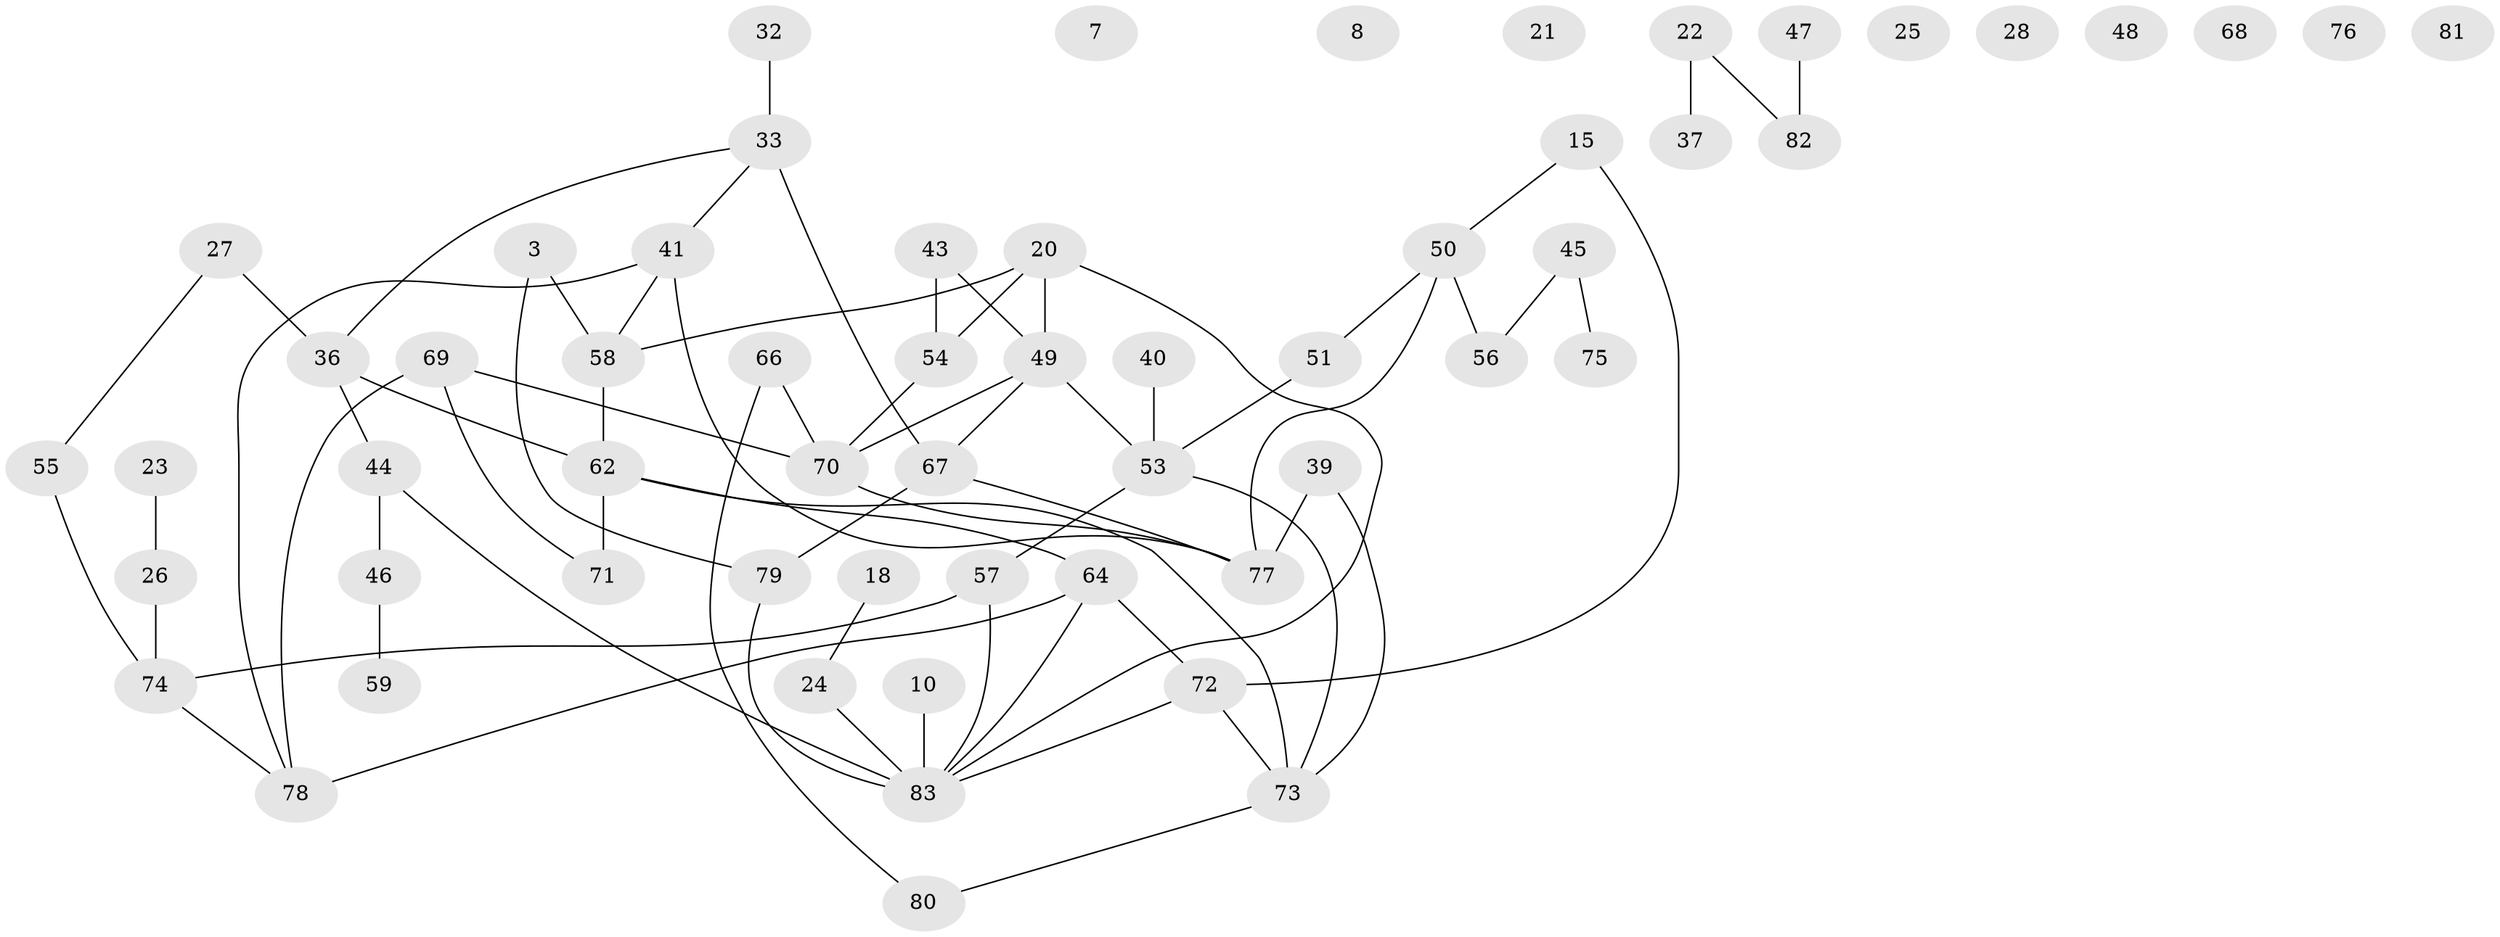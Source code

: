 // original degree distribution, {5: 0.10843373493975904, 2: 0.2289156626506024, 3: 0.24096385542168675, 0: 0.10843373493975904, 1: 0.1566265060240964, 4: 0.14457831325301204, 6: 0.012048192771084338}
// Generated by graph-tools (version 1.1) at 2025/44/03/04/25 21:44:14]
// undirected, 58 vertices, 70 edges
graph export_dot {
graph [start="1"]
  node [color=gray90,style=filled];
  3;
  7;
  8;
  10;
  15;
  18;
  20 [super="+19"];
  21;
  22;
  23;
  24;
  25;
  26 [super="+16"];
  27;
  28;
  32;
  33;
  36;
  37;
  39;
  40;
  41;
  43 [super="+29"];
  44 [super="+13"];
  45;
  46;
  47;
  48;
  49;
  50;
  51 [super="+31"];
  53;
  54;
  55;
  56;
  57;
  58;
  59;
  62 [super="+11+61"];
  64 [super="+6"];
  66;
  67 [super="+5"];
  68;
  69 [super="+60+63"];
  70 [super="+52+30"];
  71;
  72 [super="+42"];
  73 [super="+17"];
  74 [super="+34+9"];
  75;
  76;
  77 [super="+4"];
  78;
  79;
  80;
  81;
  82;
  83 [super="+1+65"];
  3 -- 58;
  3 -- 79;
  10 -- 83 [weight=2];
  15 -- 50;
  15 -- 72;
  18 -- 24;
  20 -- 49;
  20 -- 54 [weight=2];
  20 -- 58;
  20 -- 83;
  22 -- 37;
  22 -- 82;
  23 -- 26;
  24 -- 83;
  26 -- 74;
  27 -- 36;
  27 -- 55;
  32 -- 33;
  33 -- 36;
  33 -- 41;
  33 -- 67 [weight=2];
  36 -- 44 [weight=2];
  36 -- 62;
  39 -- 73;
  39 -- 77;
  40 -- 53;
  41 -- 58;
  41 -- 77;
  41 -- 78;
  43 -- 49 [weight=2];
  43 -- 54;
  44 -- 46;
  44 -- 83;
  45 -- 56;
  45 -- 75;
  46 -- 59;
  47 -- 82;
  49 -- 53;
  49 -- 67;
  49 -- 70;
  50 -- 51;
  50 -- 56;
  50 -- 77;
  51 -- 53;
  53 -- 57;
  53 -- 73;
  54 -- 70;
  55 -- 74;
  57 -- 74;
  57 -- 83 [weight=2];
  58 -- 62;
  62 -- 73;
  62 -- 64;
  62 -- 71;
  64 -- 78;
  64 -- 72 [weight=2];
  64 -- 83;
  66 -- 70;
  66 -- 80;
  67 -- 79 [weight=2];
  67 -- 77;
  69 -- 71;
  69 -- 78 [weight=2];
  69 -- 70;
  70 -- 77;
  72 -- 83;
  72 -- 73;
  73 -- 80;
  74 -- 78;
  79 -- 83 [weight=2];
}
